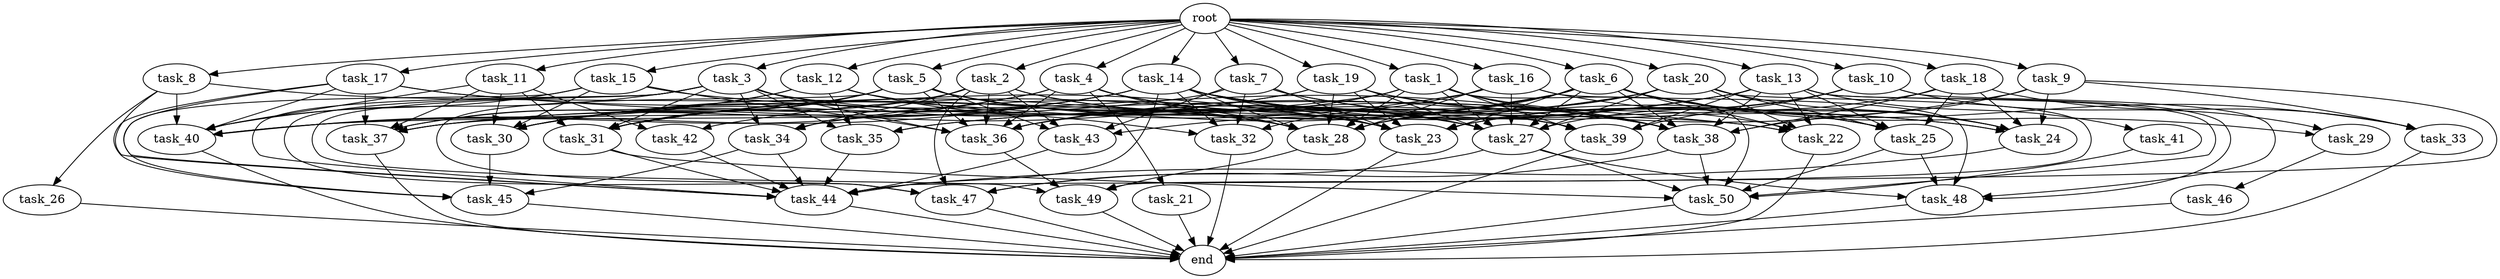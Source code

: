 digraph G {
  task_9 [size="8.541028e+10"];
  task_17 [size="3.030434e+10"];
  task_28 [size="3.090147e+09"];
  task_7 [size="8.779408e+10"];
  task_18 [size="1.820699e+10"];
  task_45 [size="2.182263e+10"];
  task_12 [size="8.770964e+10"];
  task_10 [size="9.110193e+10"];
  task_44 [size="5.084086e+10"];
  task_35 [size="7.303409e+10"];
  task_27 [size="1.541907e+10"];
  task_34 [size="2.002024e+10"];
  task_30 [size="5.689069e+10"];
  task_20 [size="9.250244e+10"];
  task_40 [size="8.676852e+10"];
  task_14 [size="1.859051e+10"];
  task_24 [size="4.175710e+10"];
  task_42 [size="3.764143e+10"];
  task_43 [size="9.190974e+09"];
  task_32 [size="3.792815e+10"];
  task_33 [size="6.083990e+08"];
  task_49 [size="5.597289e+10"];
  task_16 [size="4.769174e+10"];
  task_11 [size="9.560942e+10"];
  task_23 [size="1.441466e+10"];
  task_41 [size="8.977457e+09"];
  task_21 [size="5.369343e+10"];
  task_26 [size="9.894265e+10"];
  task_19 [size="8.680885e+10"];
  task_37 [size="2.947549e+10"];
  task_2 [size="7.649626e+10"];
  task_50 [size="8.257159e+10"];
  task_47 [size="1.250898e+09"];
  task_13 [size="9.214553e+10"];
  task_8 [size="7.891947e+10"];
  task_5 [size="5.592742e+09"];
  task_29 [size="9.769982e+10"];
  task_6 [size="5.852402e+09"];
  task_36 [size="8.510723e+10"];
  task_22 [size="2.617839e+10"];
  root [size="0.000000e+00"];
  task_38 [size="4.846922e+10"];
  task_15 [size="5.337689e+10"];
  task_3 [size="7.722994e+09"];
  task_39 [size="2.701259e+10"];
  task_4 [size="9.263617e+10"];
  task_31 [size="6.123978e+10"];
  task_25 [size="5.079349e+10"];
  task_1 [size="6.828872e+09"];
  end [size="0.000000e+00"];
  task_48 [size="3.526074e+10"];
  task_46 [size="7.702836e+10"];

  task_9 -> task_38 [size="5.385468e+07"];
  task_9 -> task_36 [size="1.063840e+08"];
  task_9 -> task_44 [size="4.621896e+07"];
  task_9 -> task_33 [size="2.027997e+06"];
  task_9 -> task_24 [size="5.965300e+07"];
  task_17 -> task_23 [size="1.601629e+07"];
  task_17 -> task_40 [size="9.640947e+07"];
  task_17 -> task_44 [size="4.621896e+07"];
  task_17 -> task_22 [size="4.363065e+07"];
  task_17 -> task_45 [size="5.455657e+07"];
  task_17 -> task_37 [size="4.210784e+07"];
  task_28 -> task_49 [size="1.399322e+08"];
  task_7 -> task_23 [size="1.601629e+07"];
  task_7 -> task_40 [size="9.640947e+07"];
  task_7 -> task_32 [size="9.482039e+07"];
  task_7 -> task_24 [size="5.965300e+07"];
  task_7 -> task_25 [size="8.465581e+07"];
  task_7 -> task_43 [size="2.297743e+07"];
  task_18 -> task_23 [size="1.601629e+07"];
  task_18 -> task_38 [size="5.385468e+07"];
  task_18 -> task_33 [size="2.027997e+06"];
  task_18 -> task_24 [size="5.965300e+07"];
  task_18 -> task_25 [size="8.465581e+07"];
  task_45 -> end [size="1.000000e-12"];
  task_12 -> task_35 [size="1.825852e+08"];
  task_12 -> task_38 [size="5.385468e+07"];
  task_12 -> task_32 [size="9.482039e+07"];
  task_12 -> task_40 [size="9.640947e+07"];
  task_12 -> task_37 [size="4.210784e+07"];
  task_10 -> task_23 [size="1.601629e+07"];
  task_10 -> task_27 [size="1.541907e+07"];
  task_10 -> task_48 [size="7.052149e+07"];
  task_10 -> task_39 [size="4.502099e+07"];
  task_10 -> task_29 [size="4.884991e+08"];
  task_44 -> end [size="1.000000e-12"];
  task_35 -> task_44 [size="4.621896e+07"];
  task_27 -> task_50 [size="1.179594e+08"];
  task_27 -> task_47 [size="2.501796e+06"];
  task_27 -> task_48 [size="7.052149e+07"];
  task_34 -> task_44 [size="4.621896e+07"];
  task_34 -> task_45 [size="5.455657e+07"];
  task_30 -> task_45 [size="5.455657e+07"];
  task_20 -> task_28 [size="3.433497e+06"];
  task_20 -> task_27 [size="1.541907e+07"];
  task_20 -> task_49 [size="1.399322e+08"];
  task_20 -> task_24 [size="5.965300e+07"];
  task_20 -> task_25 [size="8.465581e+07"];
  task_20 -> task_36 [size="1.063840e+08"];
  task_20 -> task_31 [size="1.020663e+08"];
  task_20 -> task_22 [size="4.363065e+07"];
  task_40 -> end [size="1.000000e-12"];
  task_14 -> task_23 [size="1.601629e+07"];
  task_14 -> task_28 [size="3.433497e+06"];
  task_14 -> task_24 [size="5.965300e+07"];
  task_14 -> task_25 [size="8.465581e+07"];
  task_14 -> task_38 [size="5.385468e+07"];
  task_14 -> task_39 [size="4.502099e+07"];
  task_14 -> task_37 [size="4.210784e+07"];
  task_14 -> task_32 [size="9.482039e+07"];
  task_14 -> task_44 [size="4.621896e+07"];
  task_14 -> task_27 [size="1.541907e+07"];
  task_14 -> task_30 [size="8.127241e+07"];
  task_14 -> task_40 [size="9.640947e+07"];
  task_24 -> task_44 [size="4.621896e+07"];
  task_42 -> task_44 [size="4.621896e+07"];
  task_43 -> task_44 [size="4.621896e+07"];
  task_32 -> end [size="1.000000e-12"];
  task_33 -> end [size="1.000000e-12"];
  task_49 -> end [size="1.000000e-12"];
  task_16 -> task_28 [size="3.433497e+06"];
  task_16 -> task_48 [size="7.052149e+07"];
  task_16 -> task_24 [size="5.965300e+07"];
  task_16 -> task_32 [size="9.482039e+07"];
  task_16 -> task_27 [size="1.541907e+07"];
  task_16 -> task_30 [size="8.127241e+07"];
  task_11 -> task_40 [size="9.640947e+07"];
  task_11 -> task_31 [size="1.020663e+08"];
  task_11 -> task_30 [size="8.127241e+07"];
  task_11 -> task_37 [size="4.210784e+07"];
  task_11 -> task_42 [size="1.882072e+08"];
  task_23 -> end [size="1.000000e-12"];
  task_41 -> task_50 [size="1.179594e+08"];
  task_21 -> end [size="1.000000e-12"];
  task_26 -> end [size="1.000000e-12"];
  task_19 -> task_23 [size="1.601629e+07"];
  task_19 -> task_28 [size="3.433497e+06"];
  task_19 -> task_30 [size="8.127241e+07"];
  task_19 -> task_25 [size="8.465581e+07"];
  task_19 -> task_38 [size="5.385468e+07"];
  task_19 -> task_27 [size="1.541907e+07"];
  task_19 -> task_37 [size="4.210784e+07"];
  task_37 -> end [size="1.000000e-12"];
  task_2 -> task_23 [size="1.601629e+07"];
  task_2 -> task_31 [size="1.020663e+08"];
  task_2 -> task_27 [size="1.541907e+07"];
  task_2 -> task_36 [size="1.063840e+08"];
  task_2 -> task_47 [size="2.501796e+06"];
  task_2 -> task_43 [size="2.297743e+07"];
  task_2 -> task_34 [size="6.673413e+07"];
  task_50 -> end [size="1.000000e-12"];
  task_47 -> end [size="1.000000e-12"];
  task_13 -> task_41 [size="8.977457e+07"];
  task_13 -> task_50 [size="1.179594e+08"];
  task_13 -> task_48 [size="7.052149e+07"];
  task_13 -> task_25 [size="8.465581e+07"];
  task_13 -> task_35 [size="1.825852e+08"];
  task_13 -> task_38 [size="5.385468e+07"];
  task_13 -> task_22 [size="4.363065e+07"];
  task_13 -> task_34 [size="6.673413e+07"];
  task_13 -> task_39 [size="4.502099e+07"];
  task_13 -> task_42 [size="1.882072e+08"];
  task_8 -> task_28 [size="3.433497e+06"];
  task_8 -> task_44 [size="4.621896e+07"];
  task_8 -> task_40 [size="9.640947e+07"];
  task_8 -> task_26 [size="9.894265e+08"];
  task_5 -> task_23 [size="1.601629e+07"];
  task_5 -> task_28 [size="3.433497e+06"];
  task_5 -> task_30 [size="8.127241e+07"];
  task_5 -> task_31 [size="1.020663e+08"];
  task_5 -> task_36 [size="1.063840e+08"];
  task_5 -> task_47 [size="2.501796e+06"];
  task_5 -> task_43 [size="2.297743e+07"];
  task_5 -> task_37 [size="4.210784e+07"];
  task_5 -> task_39 [size="4.502099e+07"];
  task_29 -> task_46 [size="7.702836e+08"];
  task_6 -> task_23 [size="1.601629e+07"];
  task_6 -> task_28 [size="3.433497e+06"];
  task_6 -> task_27 [size="1.541907e+07"];
  task_6 -> task_33 [size="2.027997e+06"];
  task_6 -> task_24 [size="5.965300e+07"];
  task_6 -> task_22 [size="4.363065e+07"];
  task_6 -> task_35 [size="1.825852e+08"];
  task_6 -> task_31 [size="1.020663e+08"];
  task_6 -> task_38 [size="5.385468e+07"];
  task_6 -> task_29 [size="4.884991e+08"];
  task_6 -> task_43 [size="2.297743e+07"];
  task_36 -> task_49 [size="1.399322e+08"];
  task_22 -> end [size="1.000000e-12"];
  root -> task_8 [size="1.000000e-12"];
  root -> task_9 [size="1.000000e-12"];
  root -> task_1 [size="1.000000e-12"];
  root -> task_7 [size="1.000000e-12"];
  root -> task_14 [size="1.000000e-12"];
  root -> task_19 [size="1.000000e-12"];
  root -> task_17 [size="1.000000e-12"];
  root -> task_18 [size="1.000000e-12"];
  root -> task_3 [size="1.000000e-12"];
  root -> task_11 [size="1.000000e-12"];
  root -> task_12 [size="1.000000e-12"];
  root -> task_4 [size="1.000000e-12"];
  root -> task_10 [size="1.000000e-12"];
  root -> task_13 [size="1.000000e-12"];
  root -> task_5 [size="1.000000e-12"];
  root -> task_15 [size="1.000000e-12"];
  root -> task_2 [size="1.000000e-12"];
  root -> task_16 [size="1.000000e-12"];
  root -> task_6 [size="1.000000e-12"];
  root -> task_20 [size="1.000000e-12"];
  task_38 -> task_50 [size="1.179594e+08"];
  task_38 -> task_47 [size="2.501796e+06"];
  task_15 -> task_38 [size="5.385468e+07"];
  task_15 -> task_36 [size="1.063840e+08"];
  task_15 -> task_40 [size="9.640947e+07"];
  task_15 -> task_30 [size="8.127241e+07"];
  task_15 -> task_45 [size="5.455657e+07"];
  task_3 -> task_31 [size="1.020663e+08"];
  task_3 -> task_27 [size="1.541907e+07"];
  task_3 -> task_44 [size="4.621896e+07"];
  task_3 -> task_49 [size="1.399322e+08"];
  task_3 -> task_22 [size="4.363065e+07"];
  task_3 -> task_35 [size="1.825852e+08"];
  task_3 -> task_40 [size="9.640947e+07"];
  task_3 -> task_36 [size="1.063840e+08"];
  task_3 -> task_47 [size="2.501796e+06"];
  task_3 -> task_34 [size="6.673413e+07"];
  task_39 -> end [size="1.000000e-12"];
  task_4 -> task_28 [size="3.433497e+06"];
  task_4 -> task_21 [size="5.369343e+08"];
  task_4 -> task_36 [size="1.063840e+08"];
  task_4 -> task_27 [size="1.541907e+07"];
  task_4 -> task_39 [size="4.502099e+07"];
  task_4 -> task_30 [size="8.127241e+07"];
  task_4 -> task_40 [size="9.640947e+07"];
  task_31 -> task_50 [size="1.179594e+08"];
  task_31 -> task_44 [size="4.621896e+07"];
  task_25 -> task_50 [size="1.179594e+08"];
  task_25 -> task_48 [size="7.052149e+07"];
  task_1 -> task_50 [size="1.179594e+08"];
  task_1 -> task_28 [size="3.433497e+06"];
  task_1 -> task_27 [size="1.541907e+07"];
  task_1 -> task_22 [size="4.363065e+07"];
  task_1 -> task_38 [size="5.385468e+07"];
  task_1 -> task_36 [size="1.063840e+08"];
  task_1 -> task_39 [size="4.502099e+07"];
  task_1 -> task_37 [size="4.210784e+07"];
  task_48 -> end [size="1.000000e-12"];
  task_46 -> end [size="1.000000e-12"];
}
